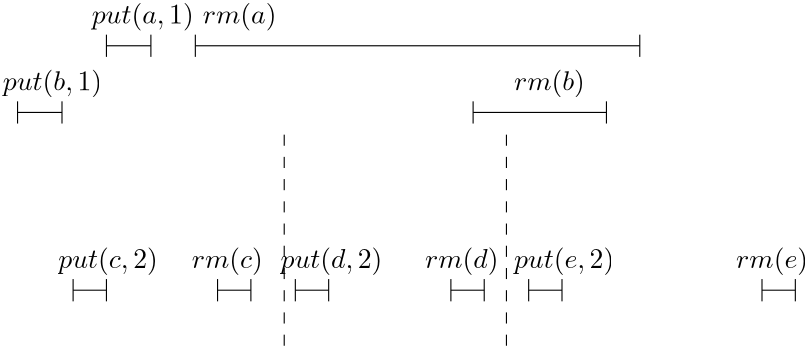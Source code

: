<?xml version="1.0"?>
<!DOCTYPE ipe SYSTEM "ipe.dtd">
<ipe version="70107" creator="Ipe 7.1.7">
<info created="D:20151003110714" modified="D:20170204162508"/>
<preamble>\usepackage[version=0.96]{pgf}
\usepackage{tikz}
\usetikzlibrary{arrows,shapes,snakes,automata,backgrounds,petri}
\usepackage[latin1]{inputenc}
\usepackage{verbatim}</preamble>
<ipestyle name="basic">
<symbol name="arrow/arc(spx)">
<path stroke="sym-stroke" fill="sym-stroke" pen="sym-pen">
0 0 m
-1 0.333 l
-1 -0.333 l
h
</path>
</symbol>
<symbol name="arrow/farc(spx)">
<path stroke="sym-stroke" fill="white" pen="sym-pen">
0 0 m
-1 0.333 l
-1 -0.333 l
h
</path>
</symbol>
<symbol name="arrow/ptarc(spx)">
<path stroke="sym-stroke" fill="sym-stroke" pen="sym-pen">
0 0 m
-1 0.333 l
-0.8 0 l
-1 -0.333 l
h
</path>
</symbol>
<symbol name="arrow/fptarc(spx)">
<path stroke="sym-stroke" fill="white" pen="sym-pen">
0 0 m
-1 0.333 l
-0.8 0 l
-1 -0.333 l
h
</path>
</symbol>
<symbol name="mark/circle(sx)" transformations="translations">
<path fill="sym-stroke">
0.6 0 0 0.6 0 0 e
0.4 0 0 0.4 0 0 e
</path>
</symbol>
<symbol name="mark/disk(sx)" transformations="translations">
<path fill="sym-stroke">
0.6 0 0 0.6 0 0 e
</path>
</symbol>
<symbol name="mark/fdisk(sfx)" transformations="translations">
<group>
<path fill="sym-fill">
0.5 0 0 0.5 0 0 e
</path>
<path fill="sym-stroke" fillrule="eofill">
0.6 0 0 0.6 0 0 e
0.4 0 0 0.4 0 0 e
</path>
</group>
</symbol>
<symbol name="mark/box(sx)" transformations="translations">
<path fill="sym-stroke" fillrule="eofill">
-0.6 -0.6 m
0.6 -0.6 l
0.6 0.6 l
-0.6 0.6 l
h
-0.4 -0.4 m
0.4 -0.4 l
0.4 0.4 l
-0.4 0.4 l
h
</path>
</symbol>
<symbol name="mark/square(sx)" transformations="translations">
<path fill="sym-stroke">
-0.6 -0.6 m
0.6 -0.6 l
0.6 0.6 l
-0.6 0.6 l
h
</path>
</symbol>
<symbol name="mark/fsquare(sfx)" transformations="translations">
<group>
<path fill="sym-fill">
-0.5 -0.5 m
0.5 -0.5 l
0.5 0.5 l
-0.5 0.5 l
h
</path>
<path fill="sym-stroke" fillrule="eofill">
-0.6 -0.6 m
0.6 -0.6 l
0.6 0.6 l
-0.6 0.6 l
h
-0.4 -0.4 m
0.4 -0.4 l
0.4 0.4 l
-0.4 0.4 l
h
</path>
</group>
</symbol>
<symbol name="mark/cross(sx)" transformations="translations">
<group>
<path fill="sym-stroke">
-0.43 -0.57 m
0.57 0.43 l
0.43 0.57 l
-0.57 -0.43 l
h
</path>
<path fill="sym-stroke">
-0.43 0.57 m
0.57 -0.43 l
0.43 -0.57 l
-0.57 0.43 l
h
</path>
</group>
</symbol>
<symbol name="arrow/fnormal(spx)">
<path stroke="sym-stroke" fill="white" pen="sym-pen">
0 0 m
-1 0.333 l
-1 -0.333 l
h
</path>
</symbol>
<symbol name="arrow/pointed(spx)">
<path stroke="sym-stroke" fill="sym-stroke" pen="sym-pen">
0 0 m
-1 0.333 l
-0.8 0 l
-1 -0.333 l
h
</path>
</symbol>
<symbol name="arrow/fpointed(spx)">
<path stroke="sym-stroke" fill="white" pen="sym-pen">
0 0 m
-1 0.333 l
-0.8 0 l
-1 -0.333 l
h
</path>
</symbol>
<symbol name="arrow/linear(spx)">
<path stroke="sym-stroke" pen="sym-pen">
-1 0.333 m
0 0 l
-1 -0.333 l
</path>
</symbol>
<symbol name="arrow/fdouble(spx)">
<path stroke="sym-stroke" fill="white" pen="sym-pen">
0 0 m
-1 0.333 l
-1 -0.333 l
h
-1 0 m
-2 0.333 l
-2 -0.333 l
h
</path>
</symbol>
<symbol name="arrow/double(spx)">
<path stroke="sym-stroke" fill="sym-stroke" pen="sym-pen">
0 0 m
-1 0.333 l
-1 -0.333 l
h
-1 0 m
-2 0.333 l
-2 -0.333 l
h
</path>
</symbol>
<pen name="heavier" value="0.8"/>
<pen name="fat" value="1.2"/>
<pen name="ultrafat" value="2"/>
<symbolsize name="large" value="5"/>
<symbolsize name="small" value="2"/>
<symbolsize name="tiny" value="1.1"/>
<arrowsize name="large" value="10"/>
<arrowsize name="small" value="5"/>
<arrowsize name="tiny" value="3"/>
<color name="red" value="1 0 0"/>
<color name="green" value="0 1 0"/>
<color name="blue" value="0 0 1"/>
<color name="yellow" value="1 1 0"/>
<color name="orange" value="1 0.647 0"/>
<color name="gold" value="1 0.843 0"/>
<color name="purple" value="0.627 0.125 0.941"/>
<color name="gray" value="0.745"/>
<color name="brown" value="0.647 0.165 0.165"/>
<color name="navy" value="0 0 0.502"/>
<color name="pink" value="1 0.753 0.796"/>
<color name="seagreen" value="0.18 0.545 0.341"/>
<color name="turquoise" value="0.251 0.878 0.816"/>
<color name="violet" value="0.933 0.51 0.933"/>
<color name="darkblue" value="0 0 0.545"/>
<color name="darkcyan" value="0 0.545 0.545"/>
<color name="darkgray" value="0.663"/>
<color name="darkgreen" value="0 0.392 0"/>
<color name="darkmagenta" value="0.545 0 0.545"/>
<color name="darkorange" value="1 0.549 0"/>
<color name="darkred" value="0.545 0 0"/>
<color name="lightblue" value="0.678 0.847 0.902"/>
<color name="lightcyan" value="0.878 1 1"/>
<color name="lightgray" value="0.827"/>
<color name="lightgreen" value="0.565 0.933 0.565"/>
<color name="lightyellow" value="1 1 0.878"/>
<dashstyle name="dashed" value="[4] 0"/>
<dashstyle name="dotted" value="[1 3] 0"/>
<dashstyle name="dash dotted" value="[4 2 1 2] 0"/>
<dashstyle name="dash dot dotted" value="[4 2 1 2 1 2] 0"/>
<textsize name="large" value="\large"/>
<textsize name="small" value="\small"/>
<textsize name="tiny" value="\tiny"/>
<textsize name="Large" value="\Large"/>
<textsize name="LARGE" value="\LARGE"/>
<textsize name="huge" value="\huge"/>
<textsize name="Huge" value="\Huge"/>
<textsize name="footnote" value="\footnotesize"/>
<textstyle name="center" begin="\begin{center}" end="\end{center}"/>
<textstyle name="itemize" begin="\begin{itemize}" end="\end{itemize}"/>
<textstyle name="item" begin="\begin{itemize}\item{}" end="\end{itemize}"/>
<gridsize name="4 pts" value="4"/>
<gridsize name="8 pts (~3 mm)" value="8"/>
<gridsize name="16 pts (~6 mm)" value="16"/>
<gridsize name="32 pts (~12 mm)" value="32"/>
<gridsize name="10 pts (~3.5 mm)" value="10"/>
<gridsize name="20 pts (~7 mm)" value="20"/>
<gridsize name="14 pts (~5 mm)" value="14"/>
<gridsize name="28 pts (~10 mm)" value="28"/>
<gridsize name="56 pts (~20 mm)" value="56"/>
<anglesize name="90 deg" value="90"/>
<anglesize name="60 deg" value="60"/>
<anglesize name="45 deg" value="45"/>
<anglesize name="30 deg" value="30"/>
<anglesize name="22.5 deg" value="22.5"/>
<tiling name="falling" angle="-60" step="4" width="1"/>
<tiling name="rising" angle="30" step="4" width="1"/>
</ipestyle>
<page>
<layer name="alpha"/>
<view layers="alpha" active="alpha"/>
<path layer="alpha" matrix="1 0 0 1 48 -160" stroke="black">
32 516 m
32 508 l
</path>
<text matrix="1 0 0 1 18.681 -76" transformations="translations" pos="64 436" stroke="black" type="label" width="26.534" height="7.473" depth="2.49" valign="baseline">$rm(a)$</text>
<path matrix="1 0 0 1 0 -176" stroke="black" dash="dashed">
112 496 m
112 416 l
</path>
<path matrix="1 0 0 1 108 -204" stroke="black">
8 472 m
8 464 l
</path>
<path matrix="1 0 0 1 108 -204" stroke="black">
8 468 m
20 468 l
</path>
<path matrix="1 0 0 1 108 -204" stroke="black">
20 472 m
20 464 l
</path>
<text matrix="1 0 0 1 46.681 -164" transformations="translations" pos="64 436" stroke="black" type="label" width="36.657" height="7.473" depth="2.49" valign="baseline">$put(d,2)$</text>
<path matrix="1 0 0 1 32 -176" stroke="black" dash="dashed">
160 496 m
160 416 l
</path>
<path matrix="1 0 0 1 192 -204" stroke="black">
8 472 m
8 464 l
</path>
<path matrix="1 0 0 1 192 -204" stroke="black">
8 468 m
20 468 l
</path>
<path matrix="1 0 0 1 192 -204" stroke="black">
20 472 m
20 464 l
</path>
<text matrix="1 0 0 1 130.681 -164" transformations="translations" pos="64 436" stroke="black" type="label" width="36.11" height="7.473" depth="2.49" valign="baseline">$put(e,2)$</text>
<path matrix="1 0 0 1 28 -204" stroke="black">
8 472 m
8 464 l
</path>
<path matrix="1 0 0 1 28 -204" stroke="black">
8 468 m
20 468 l
</path>
<path matrix="1 0 0 1 28 -204" stroke="black">
20 472 m
20 464 l
</path>
<text matrix="1 0 0 1 -33.319 -164" transformations="translations" pos="64 436" stroke="black" type="label" width="35.783" height="7.473" depth="2.49" valign="baseline">$put(c,2)$</text>
<path matrix="1 0 0 1 40 -188" stroke="black">
48 456 m
48 448 l
</path>
<path matrix="1 0 0 1 40 -188" stroke="black">
48 452 m
60 452 l
</path>
<path matrix="1 0 0 1 40 -188" stroke="black">
60 456 m
60 448 l
</path>
<text matrix="1 0 0 1 14.681 -164" transformations="translations" pos="64 436" stroke="black" type="label" width="25.579" height="7.473" depth="2.49" valign="baseline">$rm(c)$</text>
<path matrix="1 0 0 1 236 -188" stroke="black">
48 456 m
48 448 l
</path>
<path matrix="1 0 0 1 236 -188" stroke="black">
48 452 m
60 452 l
</path>
<path matrix="1 0 0 1 236 -188" stroke="black">
60 456 m
60 448 l
</path>
<text matrix="1 0 0 1 210.681 -164" transformations="translations" pos="64 436" stroke="black" type="label" width="25.906" height="7.473" depth="2.49" valign="baseline">$rm(e)$</text>
<path matrix="1 0 0 1 208 -160" stroke="black">
32 516 m
32 508 l
</path>
<path matrix="1 0 0 1 0 -176" stroke="black">
80 528 m
240 528 l
</path>
<path matrix="1 0 0 1 124 -188" stroke="black">
48 456 m
48 448 l
</path>
<path matrix="1 0 0 1 124 -188" stroke="black">
48 452 m
60 452 l
</path>
<path matrix="1 0 0 1 124 -188" stroke="black">
60 456 m
60 448 l
</path>
<text matrix="1 0 0 1 98.681 -164" transformations="translations" pos="64 436" stroke="black" type="label" width="26.453" height="7.473" depth="2.49" valign="baseline">$rm(d)$</text>
<path matrix="1 0 0 1 196 -184" stroke="black">
32 516 m
32 508 l
</path>
<path matrix="1 0 0 1 148 -184" stroke="black">
32 516 m
32 508 l
</path>
<text matrix="1 0 0 1 130.681 -100" transformations="translations" pos="64 436" stroke="black" type="label" width="25.543" height="7.473" depth="2.49" valign="baseline">$rm(b)$</text>
<path matrix="1 0 0 1 -44 -176" stroke="black">
224 504 m
272 504 l
</path>
<path matrix="1 0 0 1 -16 -184" stroke="black">
32 516 m
32 508 l
</path>
<path matrix="1 0 0 1 0 -184" stroke="black">
32 516 m
32 508 l
</path>
<path matrix="1 0 0 1 0 -200" stroke="black">
16 528 m
32 528 l
</path>
<text matrix="1 0 0 1 -53.319 -100" transformations="translations" pos="64 436" stroke="black" type="label" width="35.747" height="7.473" depth="2.49" valign="baseline">$put(b,1)$</text>
<path matrix="1 0 0 1 16 -160" stroke="black">
32 516 m
32 508 l
</path>
<path matrix="1 0 0 1 32 -160" stroke="black">
32 516 m
32 508 l
</path>
<path matrix="1 0 0 1 32 -176" stroke="black">
16 528 m
32 528 l
</path>
<text matrix="1 0 0 1 -21.319 -76" transformations="translations" pos="64 436" stroke="black" type="label" width="36.737" height="7.473" depth="2.49" valign="baseline">$put(a,1)$</text>
</page>
</ipe>
